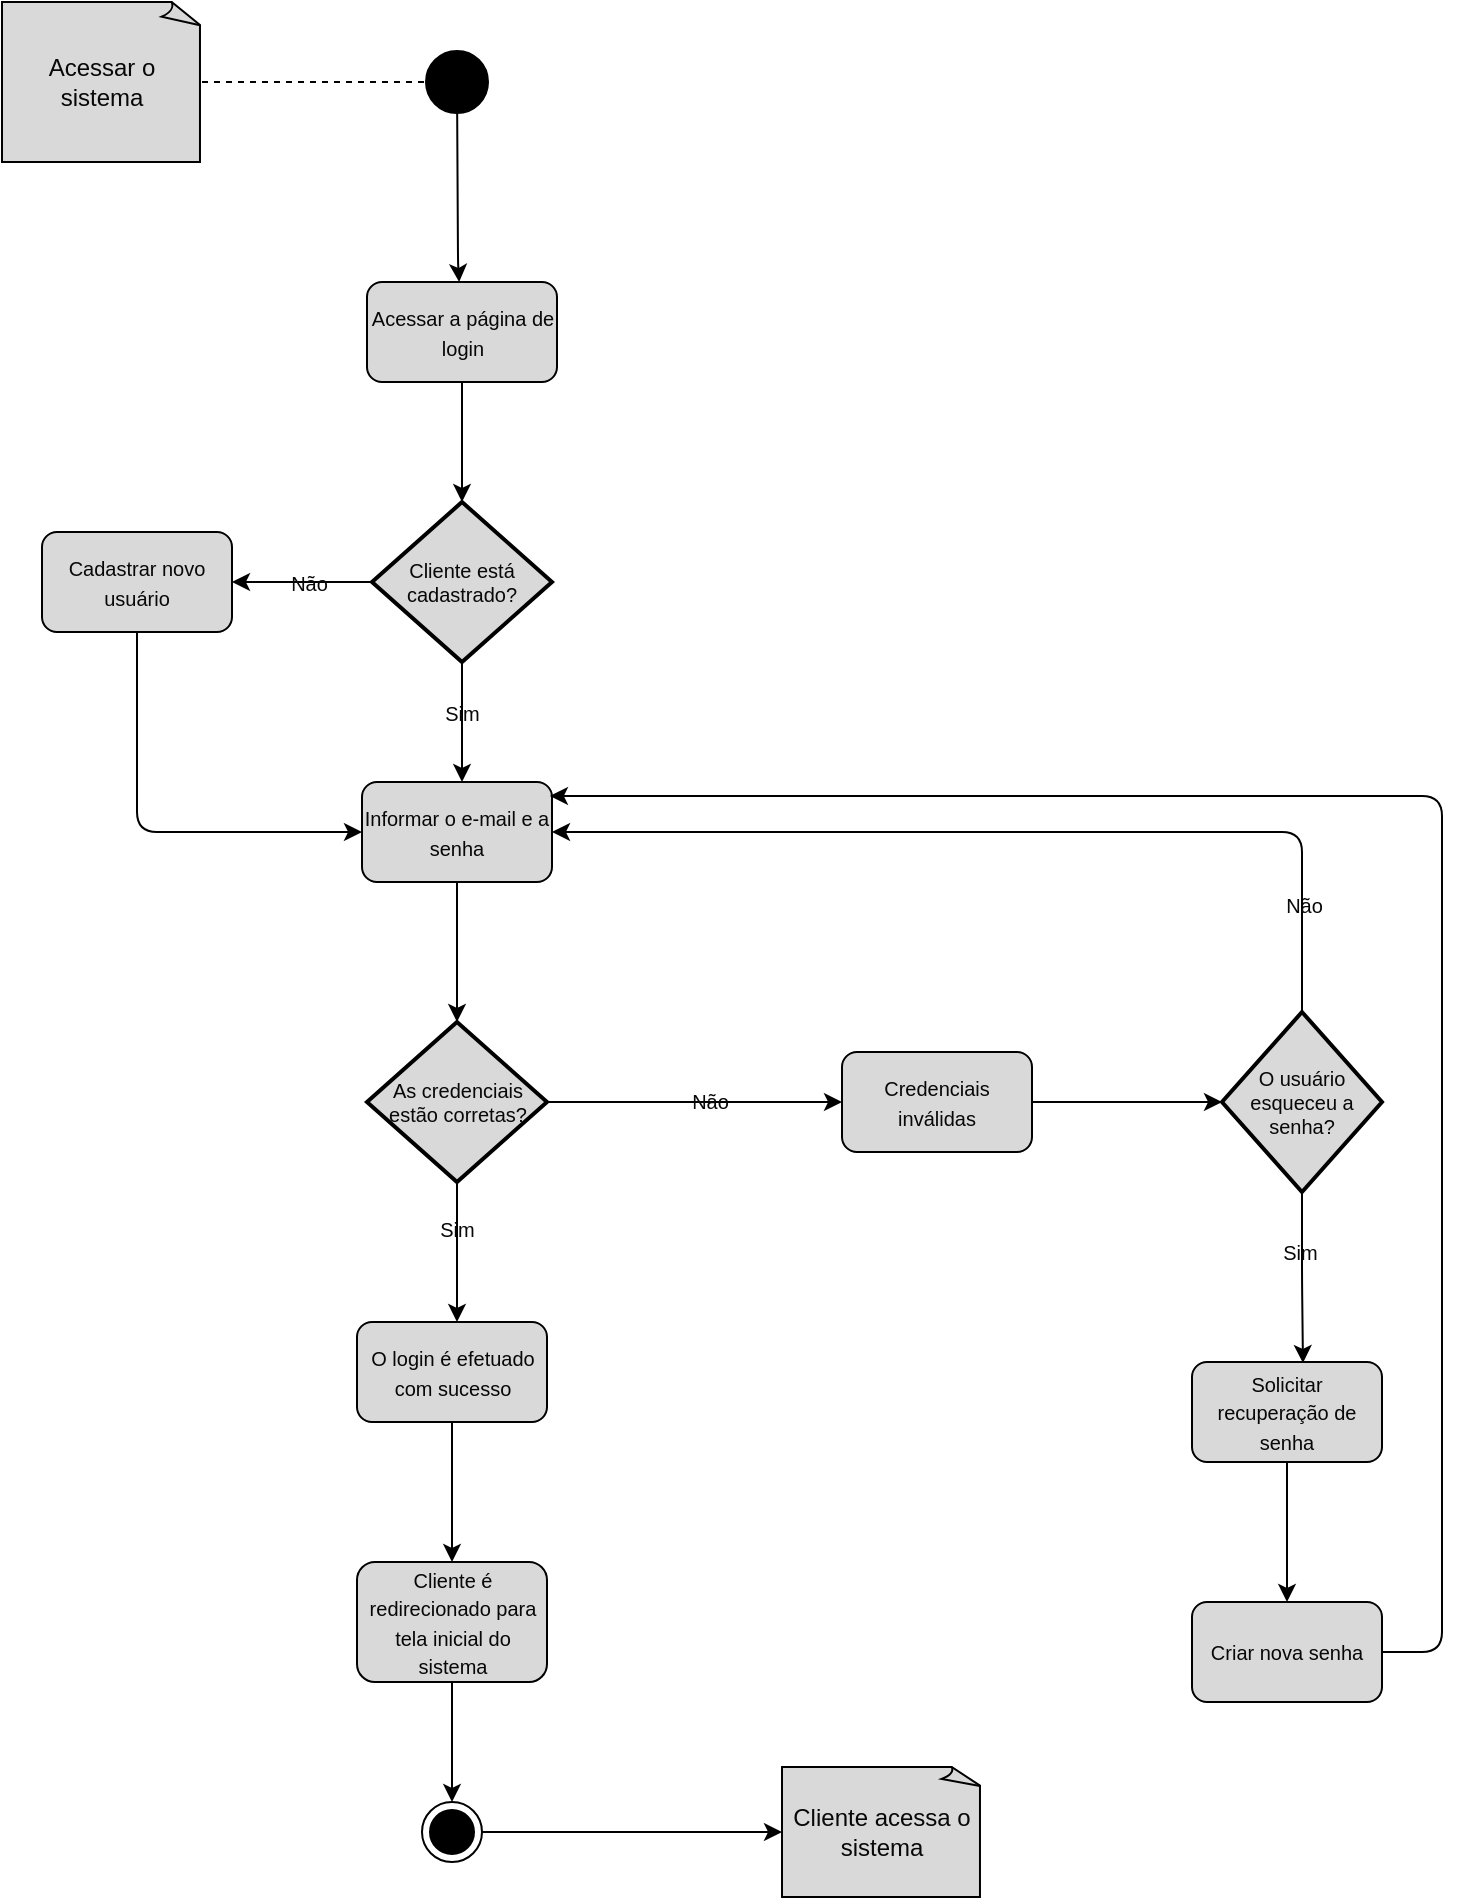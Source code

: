 <mxfile>
    <diagram id="GuIsVpLJbAmoslVvp-Sv" name="Page-1">
        <mxGraphModel dx="495" dy="381" grid="1" gridSize="10" guides="1" tooltips="1" connect="1" arrows="1" fold="1" page="1" pageScale="1" pageWidth="850" pageHeight="1100" background="#ffffff" math="0" shadow="0">
            <root>
                <mxCell id="0"/>
                <mxCell id="1" parent="0"/>
                <mxCell id="4" value="&lt;font color=&quot;#080808&quot;&gt;Acessar o sistema&lt;br&gt;&lt;/font&gt;" style="whiteSpace=wrap;html=1;shape=mxgraph.basic.document;strokeColor=#000000;fillColor=#D9D9D9;" vertex="1" parent="1">
                    <mxGeometry x="40" y="40" width="100" height="80" as="geometry"/>
                </mxCell>
                <mxCell id="11" style="edgeStyle=none;html=1;strokeColor=#000000;fontSize=10;fontColor=#080808;" edge="1" parent="1" source="5" target="10">
                    <mxGeometry relative="1" as="geometry">
                        <Array as="points">
                            <mxPoint x="268" y="170"/>
                        </Array>
                    </mxGeometry>
                </mxCell>
                <mxCell id="5" value="" style="strokeWidth=2;html=1;shape=mxgraph.flowchart.start_1;whiteSpace=wrap;strokeColor=#000000;fontColor=#080808;fillColor=#000000;" vertex="1" parent="1">
                    <mxGeometry x="252.5" y="65" width="30" height="30" as="geometry"/>
                </mxCell>
                <mxCell id="9" value="" style="endArrow=none;dashed=1;html=1;strokeColor=#000000;fontColor=#080808;entryX=0;entryY=0.5;entryDx=0;entryDy=0;entryPerimeter=0;exitX=1;exitY=0.5;exitDx=0;exitDy=0;exitPerimeter=0;" edge="1" parent="1" source="4" target="5">
                    <mxGeometry width="50" height="50" relative="1" as="geometry">
                        <mxPoint x="160" y="110" as="sourcePoint"/>
                        <mxPoint x="210" y="60" as="targetPoint"/>
                    </mxGeometry>
                </mxCell>
                <mxCell id="14" style="edgeStyle=none;html=1;strokeColor=#000000;fontSize=10;fontColor=#080808;" edge="1" parent="1" source="10" target="12">
                    <mxGeometry relative="1" as="geometry"/>
                </mxCell>
                <mxCell id="10" value="&lt;font style=&quot;font-size: 10px;&quot;&gt;Acessar a página de login&lt;/font&gt;" style="rounded=1;whiteSpace=wrap;html=1;strokeColor=#000000;fontColor=#080808;fillColor=#D9D9D9;" vertex="1" parent="1">
                    <mxGeometry x="222.5" y="180" width="95" height="50" as="geometry"/>
                </mxCell>
                <mxCell id="25" style="edgeStyle=orthogonalEdgeStyle;html=1;strokeColor=#000000;fontSize=10;fontColor=#080808;" edge="1" parent="1" source="12">
                    <mxGeometry relative="1" as="geometry">
                        <mxPoint x="270" y="430" as="targetPoint"/>
                    </mxGeometry>
                </mxCell>
                <mxCell id="26" value="Sim" style="edgeLabel;align=center;verticalAlign=middle;resizable=0;points=[];fontSize=10;fontColor=#080808;labelBackgroundColor=none;" vertex="1" connectable="0" parent="25">
                    <mxGeometry x="-0.173" relative="1" as="geometry">
                        <mxPoint as="offset"/>
                    </mxGeometry>
                </mxCell>
                <mxCell id="46" style="edgeStyle=orthogonalEdgeStyle;html=1;entryX=1;entryY=0.5;entryDx=0;entryDy=0;labelBackgroundColor=default;strokeColor=#000000;fontSize=10;fontColor=#080808;" edge="1" parent="1" source="12" target="45">
                    <mxGeometry relative="1" as="geometry"/>
                </mxCell>
                <mxCell id="48" value="Não" style="edgeLabel;align=center;verticalAlign=middle;resizable=0;points=[];fontSize=10;fontColor=#080808;labelBackgroundColor=none;" vertex="1" connectable="0" parent="46">
                    <mxGeometry x="-0.103" relative="1" as="geometry">
                        <mxPoint as="offset"/>
                    </mxGeometry>
                </mxCell>
                <mxCell id="12" value="Cliente está cadastrado?" style="strokeWidth=2;html=1;shape=mxgraph.flowchart.decision;whiteSpace=wrap;strokeColor=#000000;fontSize=10;fontColor=#080808;fillColor=#D9D9D9;" vertex="1" parent="1">
                    <mxGeometry x="225" y="290" width="90" height="80" as="geometry"/>
                </mxCell>
                <mxCell id="42" style="edgeStyle=orthogonalEdgeStyle;html=1;entryX=0;entryY=0.5;entryDx=0;entryDy=0;entryPerimeter=0;strokeColor=#000000;fontSize=10;fontColor=#080808;" edge="1" parent="1" source="16" target="41">
                    <mxGeometry relative="1" as="geometry"/>
                </mxCell>
                <mxCell id="16" value="&lt;font style=&quot;font-size: 10px;&quot;&gt;Credenciais inválidas&lt;/font&gt;" style="rounded=1;whiteSpace=wrap;html=1;strokeColor=#000000;fontColor=#080808;fillColor=#D9D9D9;" vertex="1" parent="1">
                    <mxGeometry x="460" y="565" width="95" height="50" as="geometry"/>
                </mxCell>
                <mxCell id="32" style="edgeStyle=orthogonalEdgeStyle;html=1;entryX=0.5;entryY=0;entryDx=0;entryDy=0;entryPerimeter=0;strokeColor=#000000;fontSize=10;fontColor=#080808;" edge="1" parent="1" source="23" target="31">
                    <mxGeometry relative="1" as="geometry"/>
                </mxCell>
                <mxCell id="23" value="&lt;font style=&quot;font-size: 10px;&quot;&gt;Informar o e-mail e a senha&lt;/font&gt;" style="rounded=1;whiteSpace=wrap;html=1;strokeColor=#000000;fontColor=#080808;fillColor=#D9D9D9;" vertex="1" parent="1">
                    <mxGeometry x="220" y="430" width="95" height="50" as="geometry"/>
                </mxCell>
                <mxCell id="34" style="edgeStyle=orthogonalEdgeStyle;html=1;strokeColor=#000000;fontSize=10;fontColor=#080808;" edge="1" parent="1" source="31">
                    <mxGeometry relative="1" as="geometry">
                        <mxPoint x="267.5" y="700" as="targetPoint"/>
                    </mxGeometry>
                </mxCell>
                <mxCell id="35" value="Sim" style="edgeLabel;align=center;verticalAlign=middle;resizable=0;points=[];fontSize=10;fontColor=#080808;labelBackgroundColor=none;" vertex="1" connectable="0" parent="34">
                    <mxGeometry x="-0.352" relative="1" as="geometry">
                        <mxPoint as="offset"/>
                    </mxGeometry>
                </mxCell>
                <mxCell id="37" style="edgeStyle=orthogonalEdgeStyle;html=1;entryX=0;entryY=0.5;entryDx=0;entryDy=0;strokeColor=#000000;fontSize=10;fontColor=#080808;" edge="1" parent="1" source="31" target="16">
                    <mxGeometry relative="1" as="geometry"/>
                </mxCell>
                <mxCell id="38" value="Não" style="edgeLabel;align=center;verticalAlign=middle;resizable=0;points=[];fontSize=10;fontColor=#080808;labelBackgroundColor=none;" vertex="1" connectable="0" parent="37">
                    <mxGeometry x="-0.357" y="1" relative="1" as="geometry">
                        <mxPoint x="34" as="offset"/>
                    </mxGeometry>
                </mxCell>
                <mxCell id="31" value="As credenciais estão corretas?" style="strokeWidth=2;html=1;shape=mxgraph.flowchart.decision;whiteSpace=wrap;strokeColor=#000000;fontSize=10;fontColor=#080808;fillColor=#D9D9D9;" vertex="1" parent="1">
                    <mxGeometry x="222.5" y="550" width="90" height="80" as="geometry"/>
                </mxCell>
                <mxCell id="59" style="edgeStyle=orthogonalEdgeStyle;html=1;labelBackgroundColor=default;strokeColor=#000000;fontSize=10;fontColor=#080808;" edge="1" parent="1" source="33" target="58">
                    <mxGeometry relative="1" as="geometry"/>
                </mxCell>
                <mxCell id="33" value="&lt;font style=&quot;font-size: 10px;&quot;&gt;O login é efetuado com sucesso&lt;/font&gt;" style="rounded=1;whiteSpace=wrap;html=1;strokeColor=#000000;fontColor=#080808;fillColor=#D9D9D9;" vertex="1" parent="1">
                    <mxGeometry x="217.5" y="700" width="95" height="50" as="geometry"/>
                </mxCell>
                <mxCell id="43" value="" style="edgeStyle=orthogonalEdgeStyle;entryX=1;entryY=0.5;entryDx=0;entryDy=0;strokeColor=#000000;fontSize=10;fontColor=#080808;labelBackgroundColor=default;html=1;" edge="1" parent="1" source="41" target="23">
                    <mxGeometry relative="1" as="geometry">
                        <Array as="points">
                            <mxPoint x="690" y="455"/>
                        </Array>
                    </mxGeometry>
                </mxCell>
                <mxCell id="44" value="Não" style="edgeLabel;align=center;verticalAlign=middle;resizable=0;points=[];fontSize=10;fontColor=#080808;labelBackgroundColor=none;" vertex="1" connectable="0" parent="43">
                    <mxGeometry x="-0.768" y="-1" relative="1" as="geometry">
                        <mxPoint as="offset"/>
                    </mxGeometry>
                </mxCell>
                <mxCell id="53" style="edgeStyle=orthogonalEdgeStyle;html=1;entryX=0.584;entryY=0.01;entryDx=0;entryDy=0;entryPerimeter=0;labelBackgroundColor=default;strokeColor=#000000;fontSize=10;fontColor=#080808;" edge="1" parent="1" source="41" target="51">
                    <mxGeometry relative="1" as="geometry"/>
                </mxCell>
                <mxCell id="54" value="Sim" style="edgeLabel;align=center;verticalAlign=middle;resizable=0;points=[];fontSize=10;fontColor=#080808;labelBackgroundColor=none;" vertex="1" connectable="0" parent="53">
                    <mxGeometry x="-0.31" y="-1" relative="1" as="geometry">
                        <mxPoint as="offset"/>
                    </mxGeometry>
                </mxCell>
                <mxCell id="41" value="O usuário esqueceu a senha?" style="strokeWidth=2;html=1;shape=mxgraph.flowchart.decision;whiteSpace=wrap;strokeColor=#000000;fontSize=10;fontColor=#080808;fillColor=#D9D9D9;" vertex="1" parent="1">
                    <mxGeometry x="650" y="545" width="80" height="90" as="geometry"/>
                </mxCell>
                <mxCell id="47" style="edgeStyle=orthogonalEdgeStyle;html=1;entryX=0;entryY=0.5;entryDx=0;entryDy=0;labelBackgroundColor=default;strokeColor=#000000;fontSize=10;fontColor=#080808;" edge="1" parent="1" source="45" target="23">
                    <mxGeometry relative="1" as="geometry">
                        <Array as="points">
                            <mxPoint x="108" y="455"/>
                        </Array>
                    </mxGeometry>
                </mxCell>
                <mxCell id="45" value="&lt;font style=&quot;font-size: 10px;&quot;&gt;Cadastrar novo usuário&lt;/font&gt;" style="rounded=1;whiteSpace=wrap;html=1;strokeColor=#000000;fontColor=#080808;fillColor=#D9D9D9;" vertex="1" parent="1">
                    <mxGeometry x="60" y="305" width="95" height="50" as="geometry"/>
                </mxCell>
                <mxCell id="56" style="edgeStyle=orthogonalEdgeStyle;html=1;entryX=0.5;entryY=0;entryDx=0;entryDy=0;labelBackgroundColor=default;strokeColor=#000000;fontSize=10;fontColor=#080808;" edge="1" parent="1" source="51" target="55">
                    <mxGeometry relative="1" as="geometry"/>
                </mxCell>
                <mxCell id="51" value="&lt;font style=&quot;font-size: 10px;&quot;&gt;Solicitar recuperação de senha&lt;/font&gt;" style="rounded=1;whiteSpace=wrap;html=1;strokeColor=#000000;fontColor=#080808;fillColor=#D9D9D9;" vertex="1" parent="1">
                    <mxGeometry x="635" y="720" width="95" height="50" as="geometry"/>
                </mxCell>
                <mxCell id="64" style="edgeStyle=orthogonalEdgeStyle;html=1;entryX=0.989;entryY=0.14;entryDx=0;entryDy=0;entryPerimeter=0;labelBackgroundColor=default;strokeColor=#000000;fontSize=10;fontColor=#080808;" edge="1" parent="1" source="55" target="23">
                    <mxGeometry relative="1" as="geometry">
                        <Array as="points">
                            <mxPoint x="760" y="865"/>
                            <mxPoint x="760" y="437"/>
                        </Array>
                    </mxGeometry>
                </mxCell>
                <mxCell id="55" value="&lt;font style=&quot;font-size: 10px;&quot;&gt;Criar nova senha&lt;/font&gt;" style="rounded=1;whiteSpace=wrap;html=1;strokeColor=#000000;fontColor=#080808;fillColor=#D9D9D9;" vertex="1" parent="1">
                    <mxGeometry x="635" y="840" width="95" height="50" as="geometry"/>
                </mxCell>
                <mxCell id="61" style="edgeStyle=orthogonalEdgeStyle;html=1;labelBackgroundColor=default;strokeColor=#000000;fontSize=10;fontColor=#080808;" edge="1" parent="1" source="58">
                    <mxGeometry relative="1" as="geometry">
                        <mxPoint x="265" y="940" as="targetPoint"/>
                    </mxGeometry>
                </mxCell>
                <mxCell id="58" value="&lt;font style=&quot;font-size: 10px;&quot;&gt;Cliente é redirecionado para tela inicial do sistema&lt;/font&gt;" style="rounded=1;whiteSpace=wrap;html=1;strokeColor=#000000;fontColor=#080808;fillColor=#D9D9D9;" vertex="1" parent="1">
                    <mxGeometry x="217.5" y="820" width="95" height="60" as="geometry"/>
                </mxCell>
                <mxCell id="63" style="edgeStyle=orthogonalEdgeStyle;html=1;entryX=0;entryY=0.5;entryDx=0;entryDy=0;entryPerimeter=0;labelBackgroundColor=default;strokeColor=#000000;fontSize=10;fontColor=#080808;" edge="1" parent="1" source="60" target="62">
                    <mxGeometry relative="1" as="geometry"/>
                </mxCell>
                <mxCell id="60" value="" style="ellipse;html=1;shape=endState;fillColor=#000000;strokeColor=#000000;labelBackgroundColor=none;fontSize=10;fontColor=#080808;" vertex="1" parent="1">
                    <mxGeometry x="250" y="940" width="30" height="30" as="geometry"/>
                </mxCell>
                <mxCell id="62" value="&lt;font color=&quot;#080808&quot;&gt;Cliente acessa o sistema&lt;br&gt;&lt;/font&gt;" style="whiteSpace=wrap;html=1;shape=mxgraph.basic.document;strokeColor=#000000;fillColor=#D9D9D9;" vertex="1" parent="1">
                    <mxGeometry x="430" y="922.5" width="100" height="65" as="geometry"/>
                </mxCell>
            </root>
        </mxGraphModel>
    </diagram>
</mxfile>